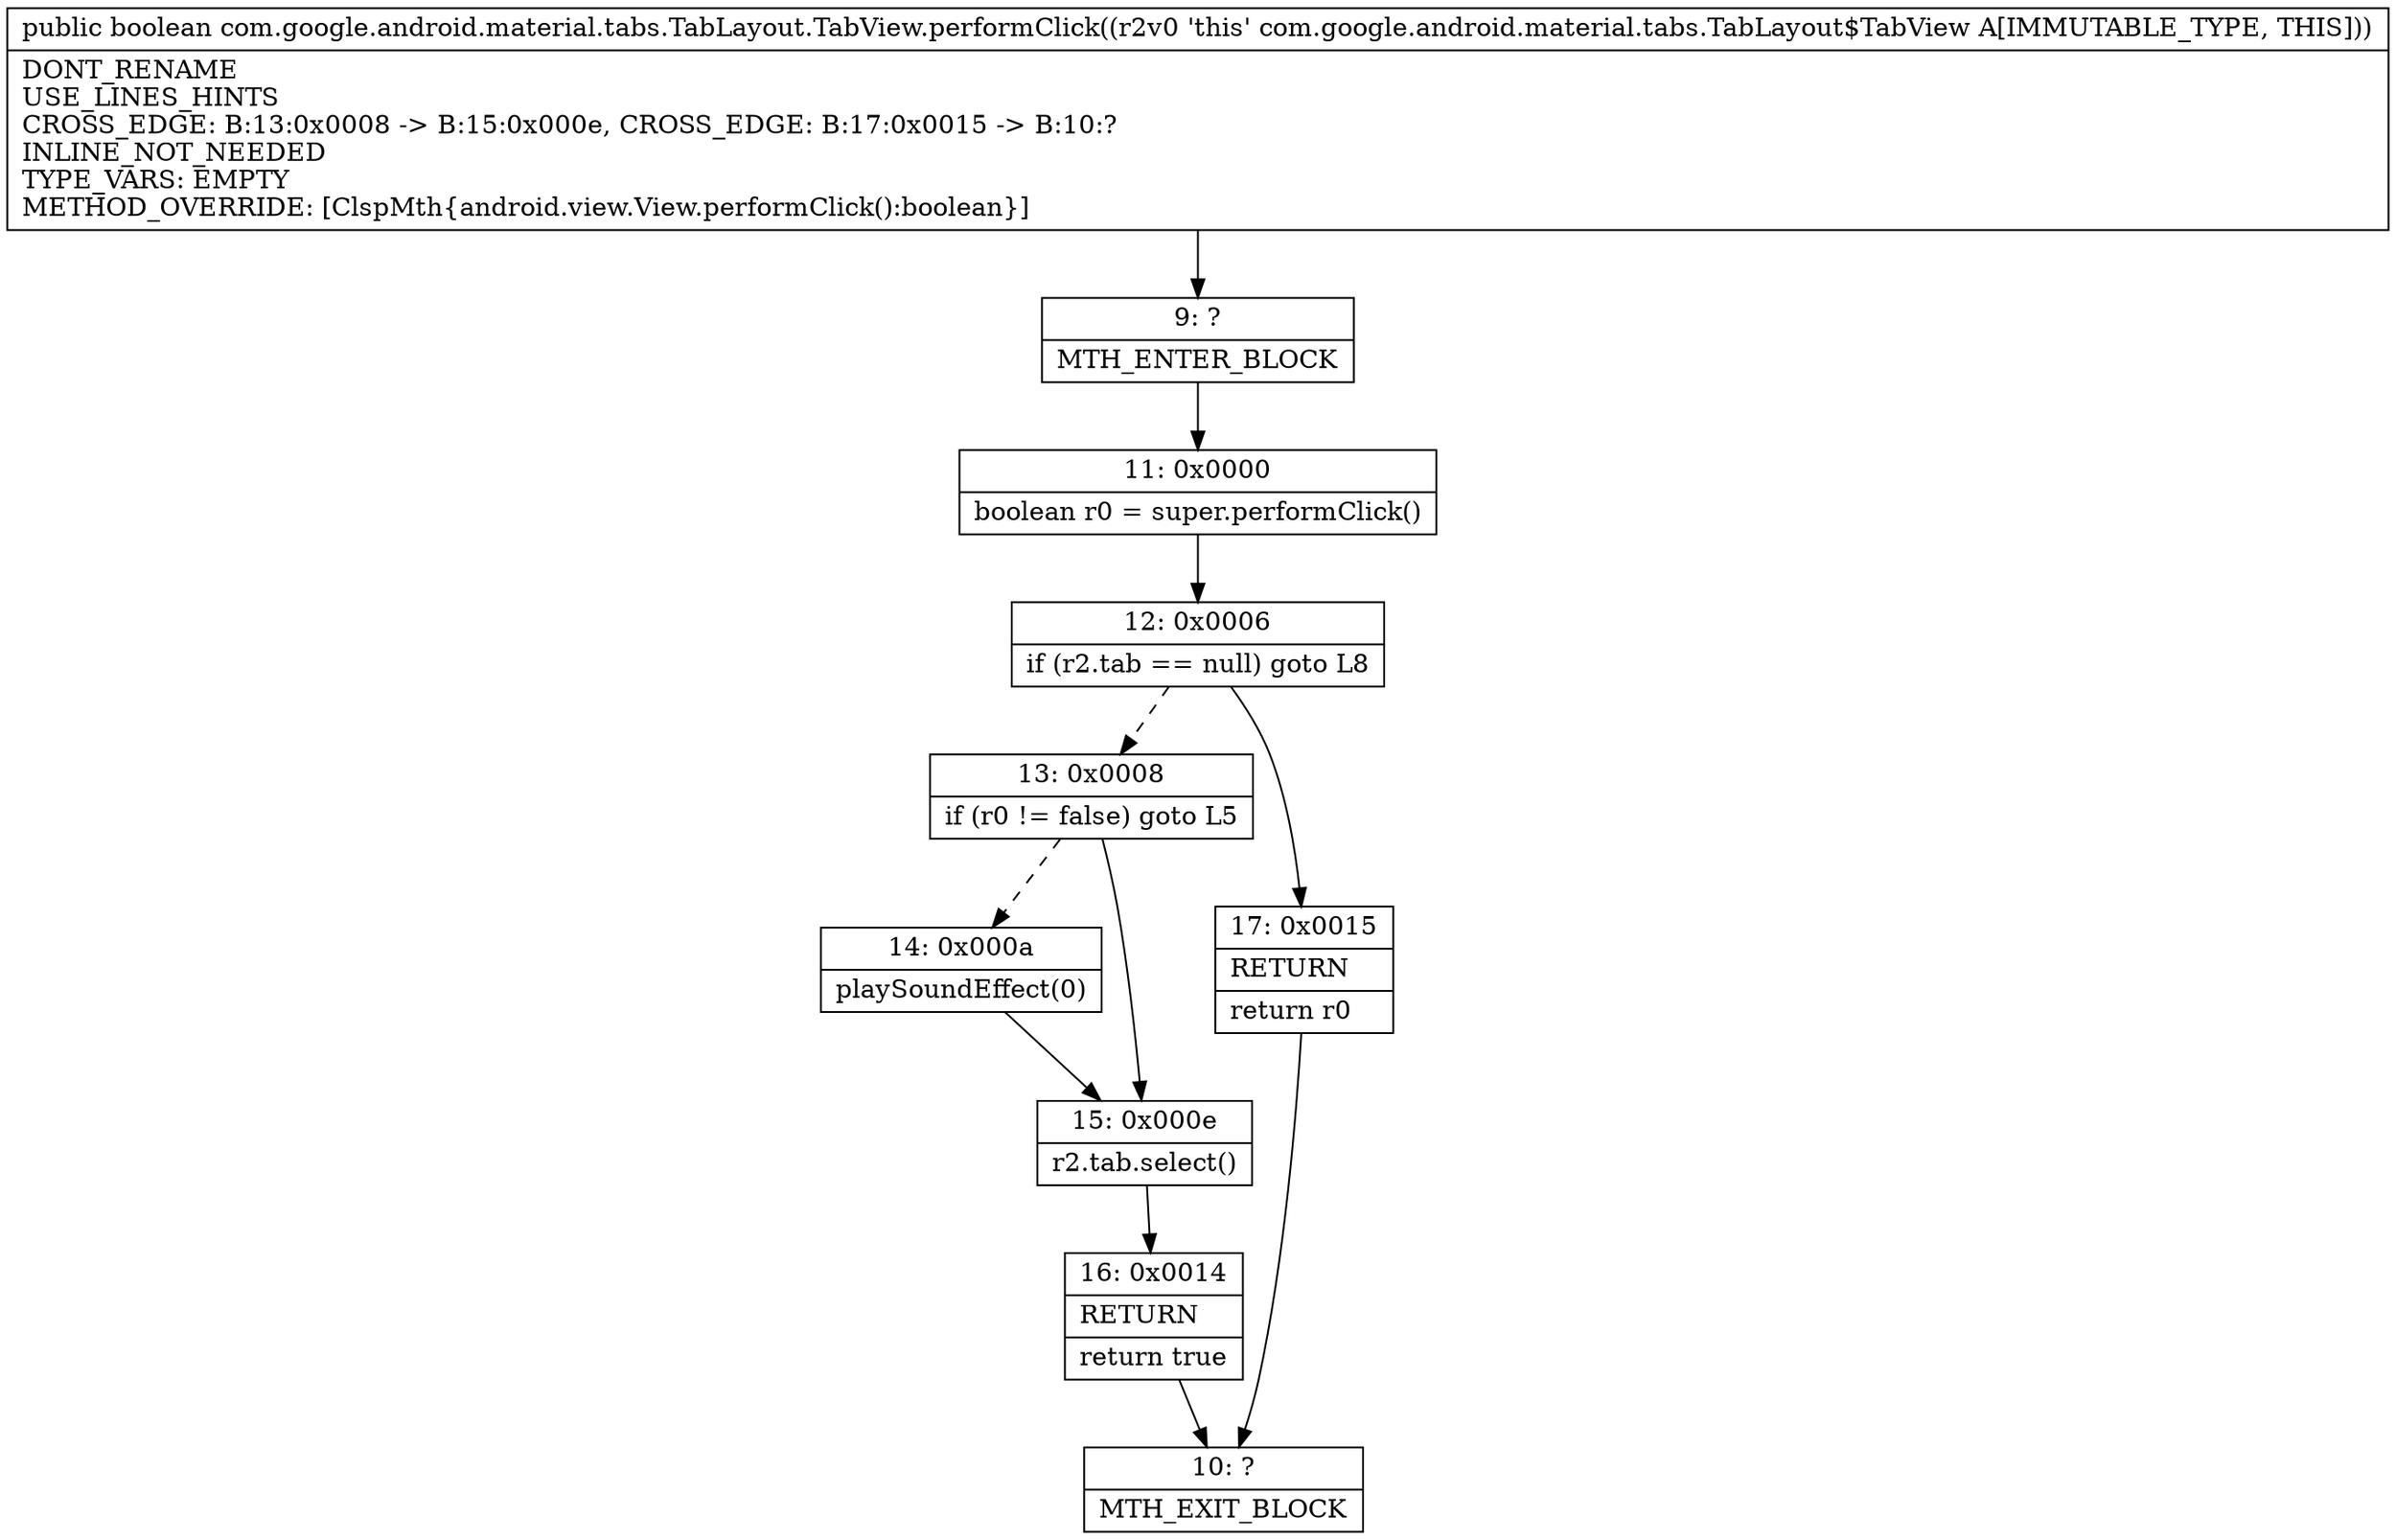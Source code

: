 digraph "CFG forcom.google.android.material.tabs.TabLayout.TabView.performClick()Z" {
Node_9 [shape=record,label="{9\:\ ?|MTH_ENTER_BLOCK\l}"];
Node_11 [shape=record,label="{11\:\ 0x0000|boolean r0 = super.performClick()\l}"];
Node_12 [shape=record,label="{12\:\ 0x0006|if (r2.tab == null) goto L8\l}"];
Node_13 [shape=record,label="{13\:\ 0x0008|if (r0 != false) goto L5\l}"];
Node_14 [shape=record,label="{14\:\ 0x000a|playSoundEffect(0)\l}"];
Node_15 [shape=record,label="{15\:\ 0x000e|r2.tab.select()\l}"];
Node_16 [shape=record,label="{16\:\ 0x0014|RETURN\l|return true\l}"];
Node_10 [shape=record,label="{10\:\ ?|MTH_EXIT_BLOCK\l}"];
Node_17 [shape=record,label="{17\:\ 0x0015|RETURN\l|return r0\l}"];
MethodNode[shape=record,label="{public boolean com.google.android.material.tabs.TabLayout.TabView.performClick((r2v0 'this' com.google.android.material.tabs.TabLayout$TabView A[IMMUTABLE_TYPE, THIS]))  | DONT_RENAME\lUSE_LINES_HINTS\lCROSS_EDGE: B:13:0x0008 \-\> B:15:0x000e, CROSS_EDGE: B:17:0x0015 \-\> B:10:?\lINLINE_NOT_NEEDED\lTYPE_VARS: EMPTY\lMETHOD_OVERRIDE: [ClspMth\{android.view.View.performClick():boolean\}]\l}"];
MethodNode -> Node_9;Node_9 -> Node_11;
Node_11 -> Node_12;
Node_12 -> Node_13[style=dashed];
Node_12 -> Node_17;
Node_13 -> Node_14[style=dashed];
Node_13 -> Node_15;
Node_14 -> Node_15;
Node_15 -> Node_16;
Node_16 -> Node_10;
Node_17 -> Node_10;
}

